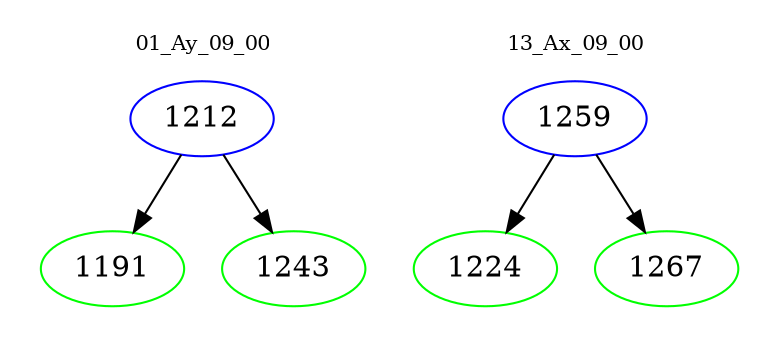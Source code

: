 digraph{
subgraph cluster_0 {
color = white
label = "01_Ay_09_00";
fontsize=10;
T0_1212 [label="1212", color="blue"]
T0_1212 -> T0_1191 [color="black"]
T0_1191 [label="1191", color="green"]
T0_1212 -> T0_1243 [color="black"]
T0_1243 [label="1243", color="green"]
}
subgraph cluster_1 {
color = white
label = "13_Ax_09_00";
fontsize=10;
T1_1259 [label="1259", color="blue"]
T1_1259 -> T1_1224 [color="black"]
T1_1224 [label="1224", color="green"]
T1_1259 -> T1_1267 [color="black"]
T1_1267 [label="1267", color="green"]
}
}
